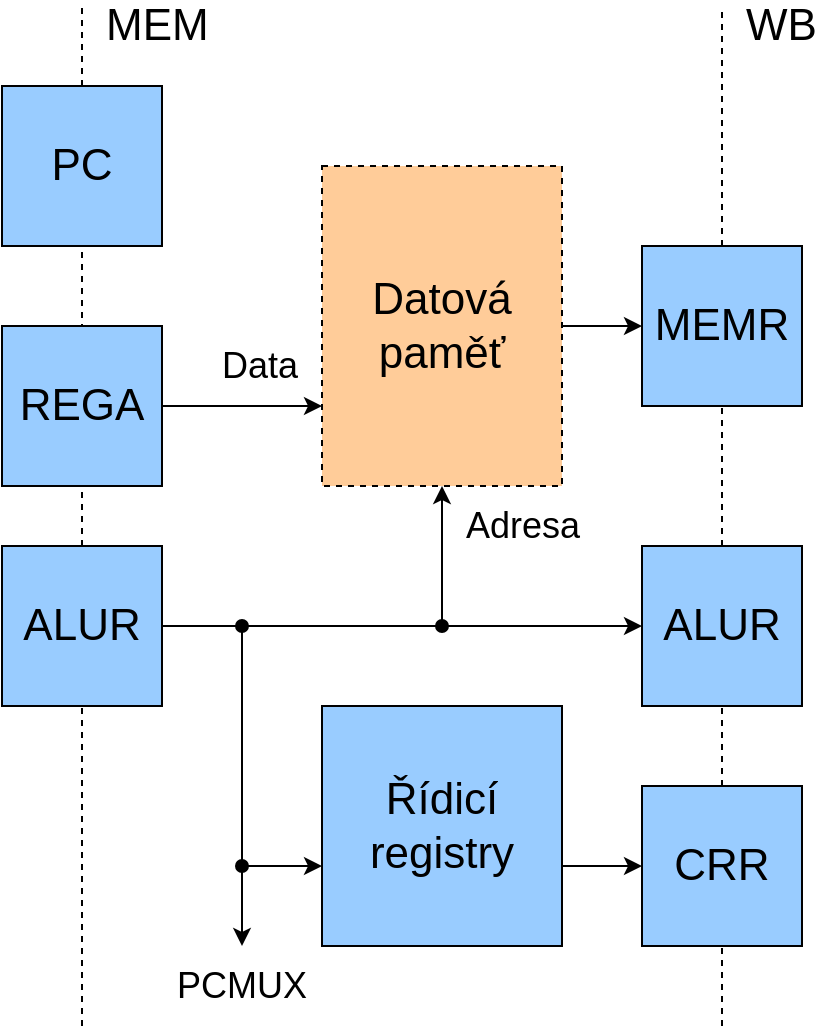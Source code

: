 <mxfile version="13.4.5" type="device"><diagram id="CM7K5z85tMNsdcJ2ki0g" name="Page-1"><mxGraphModel dx="1038" dy="608" grid="1" gridSize="10" guides="1" tooltips="1" connect="1" arrows="1" fold="1" page="1" pageScale="1" pageWidth="2000" pageHeight="900" math="0" shadow="0"><root><mxCell id="0"/><mxCell id="1" parent="0"/><mxCell id="J6j6FxaQqfLlNn1BO--i-48" value="" style="endArrow=none;dashed=1;html=1;" parent="1" source="J6j6FxaQqfLlNn1BO--i-49" edge="1"><mxGeometry width="50" height="50" relative="1" as="geometry"><mxPoint x="1320" y="760" as="sourcePoint"/><mxPoint x="1320" y="280" as="targetPoint"/></mxGeometry></mxCell><mxCell id="J6j6FxaQqfLlNn1BO--i-49" value="&lt;span style=&quot;font-size: 22px&quot;&gt;PC&lt;/span&gt;" style="whiteSpace=wrap;html=1;aspect=fixed;fillColor=#99CCFF;" parent="1" vertex="1"><mxGeometry x="1280" y="320" width="80" height="80" as="geometry"/></mxCell><mxCell id="J6j6FxaQqfLlNn1BO--i-50" value="" style="endArrow=none;dashed=1;html=1;" parent="1" source="J6j6FxaQqfLlNn1BO--i-53" target="J6j6FxaQqfLlNn1BO--i-49" edge="1"><mxGeometry width="50" height="50" relative="1" as="geometry"><mxPoint x="1320" y="760" as="sourcePoint"/><mxPoint x="1320" y="120" as="targetPoint"/></mxGeometry></mxCell><mxCell id="J6j6FxaQqfLlNn1BO--i-53" value="&lt;span style=&quot;font-size: 22px&quot;&gt;ALUR&lt;/span&gt;" style="whiteSpace=wrap;html=1;aspect=fixed;fillColor=#99CCFF;" parent="1" vertex="1"><mxGeometry x="1280" y="550" width="80" height="80" as="geometry"/></mxCell><mxCell id="J6j6FxaQqfLlNn1BO--i-54" value="" style="endArrow=none;dashed=1;html=1;" parent="1" target="J6j6FxaQqfLlNn1BO--i-53" edge="1"><mxGeometry width="50" height="50" relative="1" as="geometry"><mxPoint x="1320" y="790" as="sourcePoint"/><mxPoint x="1320" y="280" as="targetPoint"/></mxGeometry></mxCell><mxCell id="TqlNcfc8Q67HfCp_u1bx-14" style="edgeStyle=orthogonalEdgeStyle;rounded=0;orthogonalLoop=1;jettySize=auto;html=1;entryX=0;entryY=0.5;entryDx=0;entryDy=0;startArrow=none;startFill=0;" parent="1" source="J6j6FxaQqfLlNn1BO--i-58" edge="1"><mxGeometry relative="1" as="geometry"><mxPoint x="1440" y="480" as="targetPoint"/></mxGeometry></mxCell><mxCell id="J6j6FxaQqfLlNn1BO--i-58" value="&lt;span style=&quot;font-size: 22px&quot;&gt;REGA&lt;/span&gt;" style="whiteSpace=wrap;html=1;aspect=fixed;fillColor=#99CCFF;" parent="1" vertex="1"><mxGeometry x="1280" y="440" width="80" height="80" as="geometry"/></mxCell><mxCell id="TqlNcfc8Q67HfCp_u1bx-3" value="&lt;span style=&quot;font-size: 22px&quot;&gt;MEM&lt;/span&gt;" style="text;html=1;strokeColor=none;fillColor=none;align=left;verticalAlign=middle;whiteSpace=wrap;rounded=0;" parent="1" vertex="1"><mxGeometry x="1330" y="280" width="300" height="20" as="geometry"/></mxCell><mxCell id="TqlNcfc8Q67HfCp_u1bx-5" value="" style="endArrow=none;dashed=1;html=1;" parent="1" source="TqlNcfc8Q67HfCp_u1bx-18" edge="1"><mxGeometry width="50" height="50" relative="1" as="geometry"><mxPoint x="1640" y="800" as="sourcePoint"/><mxPoint x="1640" y="280" as="targetPoint"/></mxGeometry></mxCell><mxCell id="TqlNcfc8Q67HfCp_u1bx-6" value="&lt;span style=&quot;font-size: 22px&quot;&gt;ALUR&lt;/span&gt;" style="whiteSpace=wrap;html=1;aspect=fixed;fillColor=#99CCFF;" parent="1" vertex="1"><mxGeometry x="1600" y="550" width="80" height="80" as="geometry"/></mxCell><mxCell id="TqlNcfc8Q67HfCp_u1bx-21" style="edgeStyle=orthogonalEdgeStyle;rounded=0;orthogonalLoop=1;jettySize=auto;html=1;entryX=0;entryY=0.5;entryDx=0;entryDy=0;startArrow=none;startFill=0;" parent="1" source="TqlNcfc8Q67HfCp_u1bx-8" target="TqlNcfc8Q67HfCp_u1bx-17" edge="1"><mxGeometry relative="1" as="geometry"/></mxCell><mxCell id="TqlNcfc8Q67HfCp_u1bx-8" value="&lt;font style=&quot;font-size: 22px&quot;&gt;Datová paměť&lt;br&gt;&lt;/font&gt;" style="rounded=0;whiteSpace=wrap;html=1;dashed=1;fillColor=#FFCC99;" parent="1" vertex="1"><mxGeometry x="1440" y="360" width="120" height="160" as="geometry"/></mxCell><mxCell id="TqlNcfc8Q67HfCp_u1bx-20" style="edgeStyle=orthogonalEdgeStyle;rounded=0;orthogonalLoop=1;jettySize=auto;html=1;entryX=0;entryY=0.5;entryDx=0;entryDy=0;startArrow=none;startFill=0;exitX=1;exitY=0.667;exitDx=0;exitDy=0;exitPerimeter=0;" parent="1" source="TqlNcfc8Q67HfCp_u1bx-12" target="TqlNcfc8Q67HfCp_u1bx-18" edge="1"><mxGeometry relative="1" as="geometry"/></mxCell><mxCell id="TqlNcfc8Q67HfCp_u1bx-12" value="&lt;font style=&quot;font-size: 22px&quot;&gt;Řídicí registry&lt;/font&gt;" style="rounded=0;whiteSpace=wrap;html=1;align=center;fillColor=#99CCFF;" parent="1" vertex="1"><mxGeometry x="1440" y="630" width="120" height="120" as="geometry"/></mxCell><mxCell id="TqlNcfc8Q67HfCp_u1bx-13" value="" style="endArrow=classic;html=1;entryX=0;entryY=0.5;entryDx=0;entryDy=0;startArrow=none;startFill=0;exitX=1;exitY=0.5;exitDx=0;exitDy=0;" parent="1" source="J6j6FxaQqfLlNn1BO--i-53" target="TqlNcfc8Q67HfCp_u1bx-6" edge="1"><mxGeometry width="50" height="50" relative="1" as="geometry"><mxPoint x="1400" y="590" as="sourcePoint"/><mxPoint x="1450" y="540" as="targetPoint"/></mxGeometry></mxCell><mxCell id="TqlNcfc8Q67HfCp_u1bx-15" value="" style="endArrow=classic;html=1;entryX=0.5;entryY=1;entryDx=0;entryDy=0;startArrow=oval;startFill=1;" parent="1" target="TqlNcfc8Q67HfCp_u1bx-8" edge="1"><mxGeometry width="50" height="50" relative="1" as="geometry"><mxPoint x="1500" y="590" as="sourcePoint"/><mxPoint x="1550" y="540" as="targetPoint"/></mxGeometry></mxCell><mxCell id="TqlNcfc8Q67HfCp_u1bx-16" value="" style="endArrow=classic;html=1;entryX=0;entryY=0.667;entryDx=0;entryDy=0;entryPerimeter=0;edgeStyle=orthogonalEdgeStyle;rounded=0;startArrow=oval;startFill=1;" parent="1" target="TqlNcfc8Q67HfCp_u1bx-12" edge="1"><mxGeometry width="50" height="50" relative="1" as="geometry"><mxPoint x="1400" y="590" as="sourcePoint"/><mxPoint x="1499.71" y="480" as="targetPoint"/><Array as="points"><mxPoint x="1400" y="710"/></Array></mxGeometry></mxCell><mxCell id="TqlNcfc8Q67HfCp_u1bx-17" value="&lt;span style=&quot;font-size: 22px&quot;&gt;MEMR&lt;/span&gt;" style="whiteSpace=wrap;html=1;aspect=fixed;fillColor=#99CCFF;" parent="1" vertex="1"><mxGeometry x="1600" y="400" width="80" height="80" as="geometry"/></mxCell><mxCell id="TqlNcfc8Q67HfCp_u1bx-18" value="&lt;span style=&quot;font-size: 22px&quot;&gt;CRR&lt;/span&gt;" style="whiteSpace=wrap;html=1;aspect=fixed;fillColor=#99CCFF;" parent="1" vertex="1"><mxGeometry x="1600" y="670" width="80" height="80" as="geometry"/></mxCell><mxCell id="TqlNcfc8Q67HfCp_u1bx-19" value="" style="endArrow=none;dashed=1;html=1;" parent="1" target="TqlNcfc8Q67HfCp_u1bx-18" edge="1"><mxGeometry width="50" height="50" relative="1" as="geometry"><mxPoint x="1640" y="790" as="sourcePoint"/><mxPoint x="1640" y="120" as="targetPoint"/></mxGeometry></mxCell><mxCell id="TqlNcfc8Q67HfCp_u1bx-22" value="&lt;span style=&quot;font-size: 22px&quot;&gt;WB&lt;/span&gt;" style="text;html=1;strokeColor=none;fillColor=none;align=left;verticalAlign=middle;whiteSpace=wrap;rounded=0;" parent="1" vertex="1"><mxGeometry x="1650" y="280" width="40" height="20" as="geometry"/></mxCell><mxCell id="TqlNcfc8Q67HfCp_u1bx-30" value="&lt;font style=&quot;font-size: 18px&quot;&gt;Adresa&lt;/font&gt;" style="text;html=1;strokeColor=none;fillColor=none;align=left;verticalAlign=middle;whiteSpace=wrap;rounded=0;" parent="1" vertex="1"><mxGeometry x="1510" y="530" width="90" height="20" as="geometry"/></mxCell><mxCell id="TqlNcfc8Q67HfCp_u1bx-31" value="&lt;font style=&quot;font-size: 18px&quot;&gt;Data&lt;/font&gt;" style="text;html=1;strokeColor=none;fillColor=none;align=right;verticalAlign=middle;whiteSpace=wrap;rounded=0;" parent="1" vertex="1"><mxGeometry x="1340" y="450" width="90" height="20" as="geometry"/></mxCell><mxCell id="9qqHxvyq0UzIak46hoxP-1" value="" style="endArrow=classic;html=1;startArrow=oval;startFill=1;" parent="1" edge="1"><mxGeometry width="50" height="50" relative="1" as="geometry"><mxPoint x="1400" y="710" as="sourcePoint"/><mxPoint x="1400" y="750" as="targetPoint"/></mxGeometry></mxCell><mxCell id="9qqHxvyq0UzIak46hoxP-2" value="&lt;span style=&quot;font-size: 18px&quot;&gt;PCMUX&lt;/span&gt;" style="text;html=1;strokeColor=none;fillColor=none;align=center;verticalAlign=middle;whiteSpace=wrap;rounded=0;" parent="1" vertex="1"><mxGeometry x="1380" y="760" width="40" height="20" as="geometry"/></mxCell></root></mxGraphModel></diagram></mxfile>